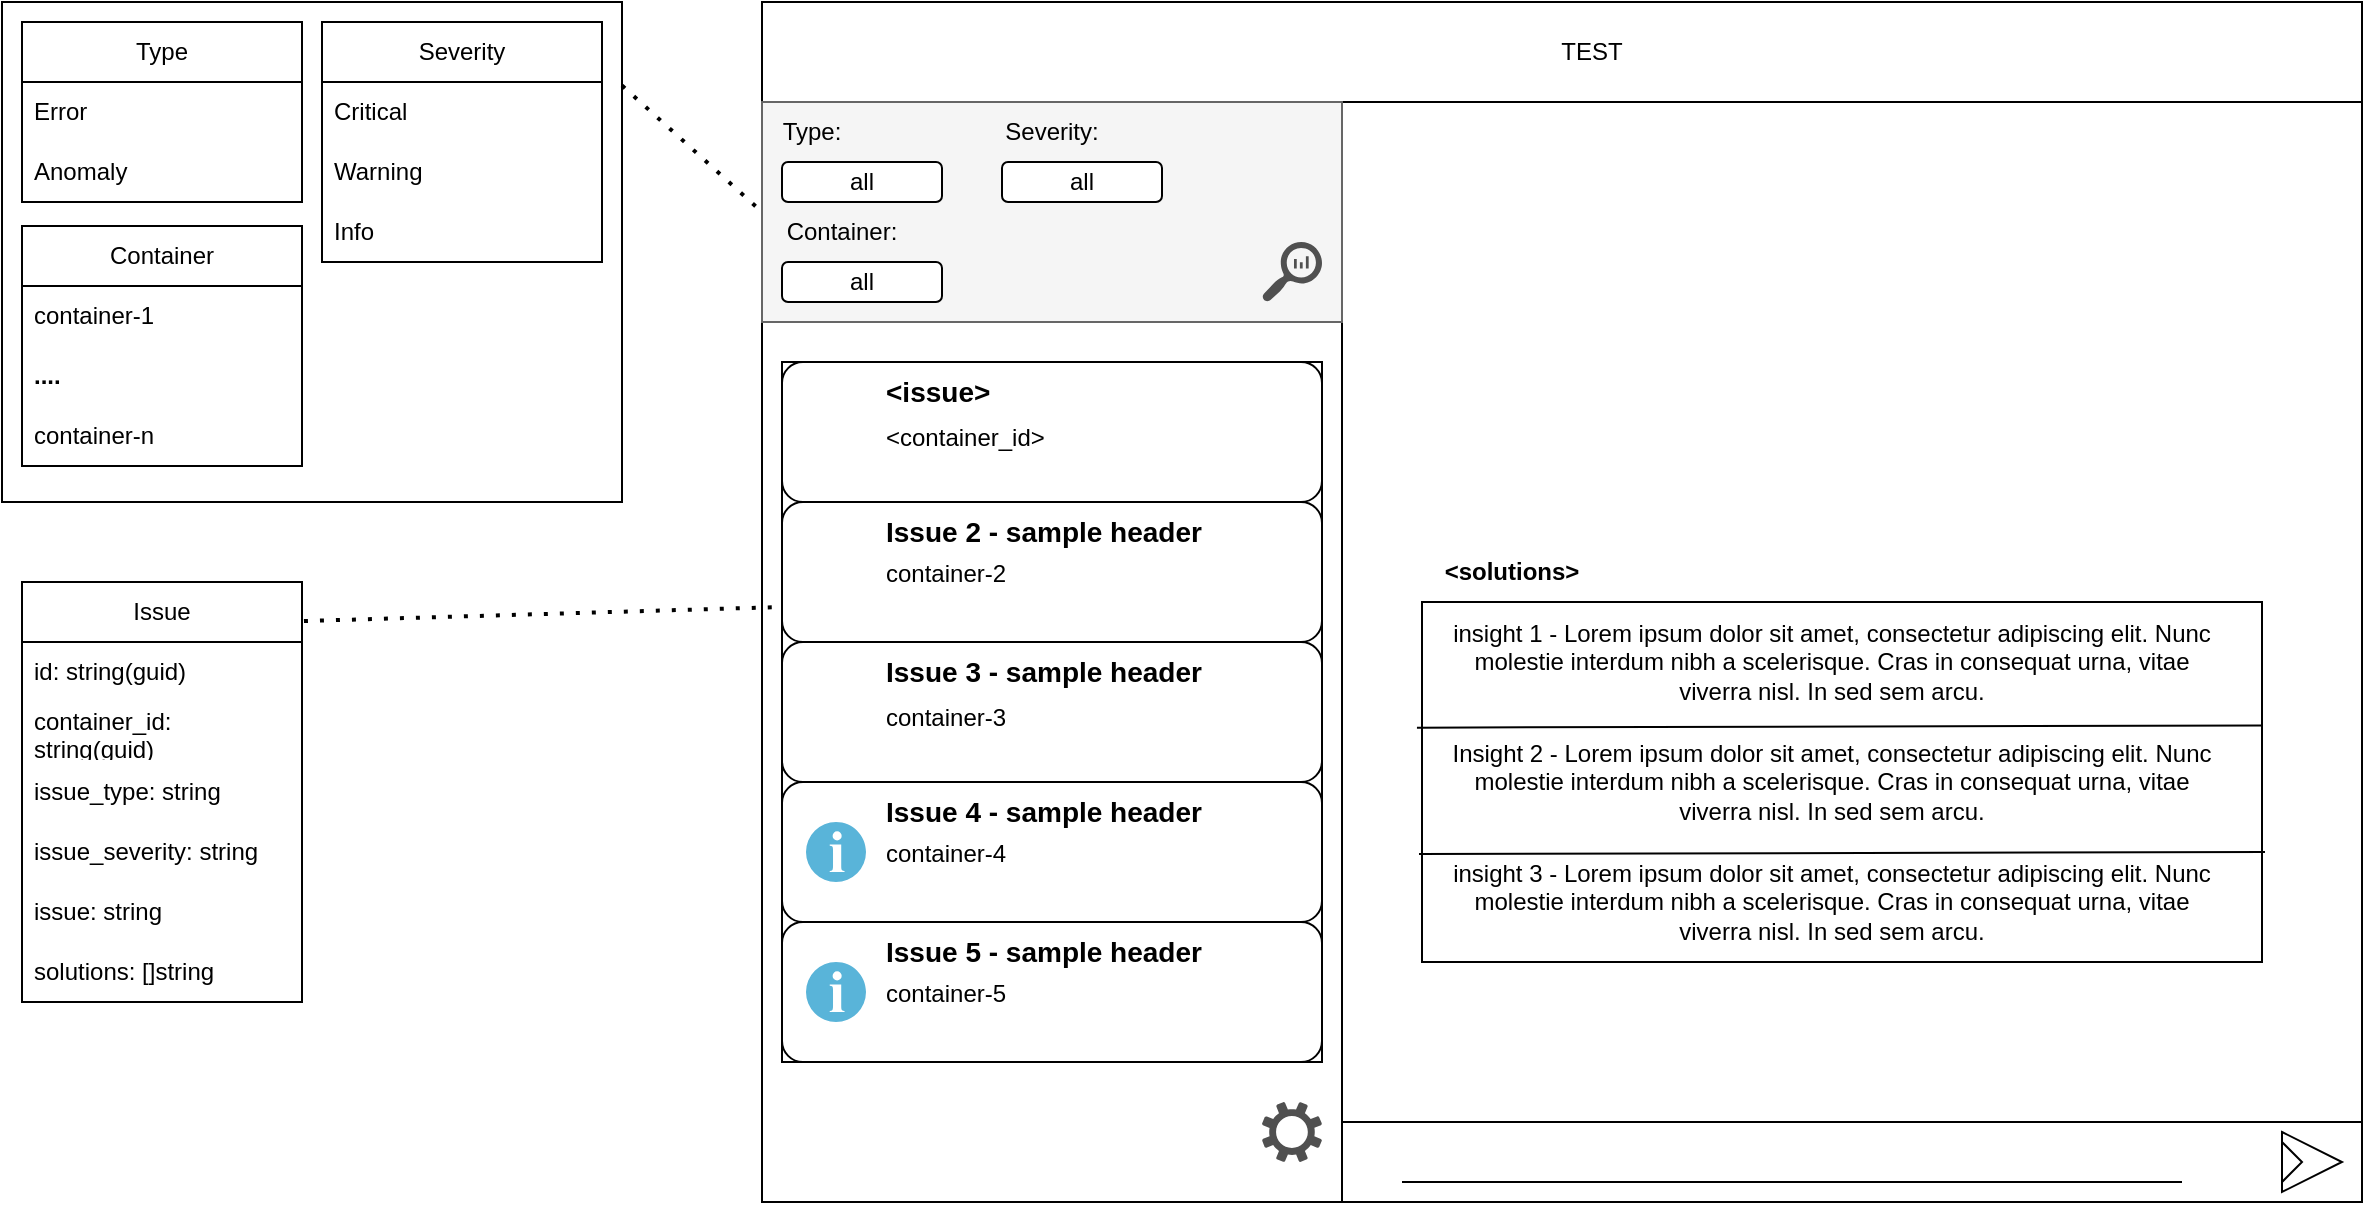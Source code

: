 <mxfile version="22.0.8" type="device">
  <diagram name="Strona-1" id="57BagvwrJGTCNAmZzF1o">
    <mxGraphModel dx="2813" dy="1304" grid="1" gridSize="10" guides="1" tooltips="1" connect="1" arrows="1" fold="1" page="1" pageScale="1" pageWidth="827" pageHeight="1169" math="0" shadow="0">
      <root>
        <mxCell id="0" />
        <mxCell id="1" parent="0" />
        <mxCell id="Q18Vzf5FBxK6tpwk7XFQ-74" value="" style="rounded=0;whiteSpace=wrap;html=1;" parent="1" vertex="1">
          <mxGeometry x="-360" y="160" width="310" height="250" as="geometry" />
        </mxCell>
        <mxCell id="Q18Vzf5FBxK6tpwk7XFQ-1" value="" style="rounded=0;whiteSpace=wrap;html=1;" parent="1" vertex="1">
          <mxGeometry x="20" y="160" width="800" height="600" as="geometry" />
        </mxCell>
        <mxCell id="Q18Vzf5FBxK6tpwk7XFQ-3" value="" style="rounded=0;whiteSpace=wrap;html=1;" parent="1" vertex="1">
          <mxGeometry x="20" y="210" width="290" height="550" as="geometry" />
        </mxCell>
        <mxCell id="Q18Vzf5FBxK6tpwk7XFQ-29" value="" style="rounded=0;whiteSpace=wrap;html=1;" parent="1" vertex="1">
          <mxGeometry x="30" y="340" width="270" height="350" as="geometry" />
        </mxCell>
        <mxCell id="Q18Vzf5FBxK6tpwk7XFQ-2" value="" style="rounded=0;whiteSpace=wrap;html=1;" parent="1" vertex="1">
          <mxGeometry x="20" y="160" width="800" height="50" as="geometry" />
        </mxCell>
        <mxCell id="Q18Vzf5FBxK6tpwk7XFQ-4" value="" style="rounded=0;whiteSpace=wrap;html=1;" parent="1" vertex="1">
          <mxGeometry x="350" y="460" width="420" height="180" as="geometry" />
        </mxCell>
        <mxCell id="Q18Vzf5FBxK6tpwk7XFQ-5" value="" style="rounded=0;whiteSpace=wrap;html=1;" parent="1" vertex="1">
          <mxGeometry x="310" y="720" width="510" height="40" as="geometry" />
        </mxCell>
        <mxCell id="Q18Vzf5FBxK6tpwk7XFQ-6" value="" style="triangle;whiteSpace=wrap;html=1;" parent="1" vertex="1">
          <mxGeometry x="780" y="725" width="30" height="30" as="geometry" />
        </mxCell>
        <mxCell id="Q18Vzf5FBxK6tpwk7XFQ-7" value="" style="triangle;whiteSpace=wrap;html=1;" parent="1" vertex="1">
          <mxGeometry x="780" y="730" width="10" height="20" as="geometry" />
        </mxCell>
        <mxCell id="Q18Vzf5FBxK6tpwk7XFQ-9" value="" style="endArrow=none;html=1;rounded=0;" parent="1" edge="1">
          <mxGeometry width="50" height="50" relative="1" as="geometry">
            <mxPoint x="340" y="750" as="sourcePoint" />
            <mxPoint x="730" y="750" as="targetPoint" />
          </mxGeometry>
        </mxCell>
        <mxCell id="Q18Vzf5FBxK6tpwk7XFQ-10" value="" style="rounded=0;whiteSpace=wrap;html=1;fillColor=#f5f5f5;strokeColor=#666666;fontColor=#333333;" parent="1" vertex="1">
          <mxGeometry x="20" y="210" width="290" height="110" as="geometry" />
        </mxCell>
        <mxCell id="Q18Vzf5FBxK6tpwk7XFQ-11" value="" style="endArrow=none;html=1;rounded=0;entryX=1.001;entryY=0.343;entryDx=0;entryDy=0;exitX=-0.006;exitY=0.349;exitDx=0;exitDy=0;exitPerimeter=0;entryPerimeter=0;" parent="1" source="Q18Vzf5FBxK6tpwk7XFQ-4" target="Q18Vzf5FBxK6tpwk7XFQ-4" edge="1">
          <mxGeometry width="50" height="50" relative="1" as="geometry">
            <mxPoint x="410" y="530" as="sourcePoint" />
            <mxPoint x="460" y="480" as="targetPoint" />
          </mxGeometry>
        </mxCell>
        <mxCell id="Q18Vzf5FBxK6tpwk7XFQ-12" value="" style="endArrow=none;html=1;rounded=0;entryX=1.001;entryY=0.343;entryDx=0;entryDy=0;exitX=-0.006;exitY=0.349;exitDx=0;exitDy=0;exitPerimeter=0;entryPerimeter=0;" parent="1" edge="1">
          <mxGeometry width="50" height="50" relative="1" as="geometry">
            <mxPoint x="348.5" y="586" as="sourcePoint" />
            <mxPoint x="771.5" y="585" as="targetPoint" />
          </mxGeometry>
        </mxCell>
        <mxCell id="Q18Vzf5FBxK6tpwk7XFQ-13" value="Type:" style="text;html=1;strokeColor=none;fillColor=none;align=center;verticalAlign=middle;whiteSpace=wrap;rounded=0;" parent="1" vertex="1">
          <mxGeometry x="20" y="210" width="50" height="30" as="geometry" />
        </mxCell>
        <mxCell id="Q18Vzf5FBxK6tpwk7XFQ-14" value="Severity:" style="text;html=1;strokeColor=none;fillColor=none;align=center;verticalAlign=middle;whiteSpace=wrap;rounded=0;" parent="1" vertex="1">
          <mxGeometry x="135" y="210" width="60" height="30" as="geometry" />
        </mxCell>
        <mxCell id="Q18Vzf5FBxK6tpwk7XFQ-15" value="all" style="rounded=1;whiteSpace=wrap;html=1;" parent="1" vertex="1">
          <mxGeometry x="30" y="240" width="80" height="20" as="geometry" />
        </mxCell>
        <mxCell id="Q18Vzf5FBxK6tpwk7XFQ-16" value="all" style="rounded=1;whiteSpace=wrap;html=1;" parent="1" vertex="1">
          <mxGeometry x="140" y="240" width="80" height="20" as="geometry" />
        </mxCell>
        <mxCell id="Q18Vzf5FBxK6tpwk7XFQ-17" value="" style="sketch=0;pointerEvents=1;shadow=0;dashed=0;html=1;strokeColor=none;labelPosition=center;verticalLabelPosition=bottom;verticalAlign=top;align=center;fillColor=#505050;shape=mxgraph.mscae.oms.log_search" parent="1" vertex="1">
          <mxGeometry x="270" y="280" width="30" height="30" as="geometry" />
        </mxCell>
        <mxCell id="Q18Vzf5FBxK6tpwk7XFQ-20" value="insight 1 -&amp;nbsp;Lorem ipsum dolor sit amet, consectetur adipiscing elit. Nunc molestie interdum nibh a scelerisque. Cras in consequat urna, vitae viverra nisl. In sed sem arcu." style="text;html=1;strokeColor=none;fillColor=none;align=center;verticalAlign=middle;whiteSpace=wrap;rounded=0;" parent="1" vertex="1">
          <mxGeometry x="360" y="470" width="390" height="40" as="geometry" />
        </mxCell>
        <mxCell id="Q18Vzf5FBxK6tpwk7XFQ-21" value="Insight 2 -&amp;nbsp;Lorem ipsum dolor sit amet, consectetur adipiscing elit. Nunc molestie interdum nibh a scelerisque. Cras in consequat urna, vitae viverra nisl. In sed sem arcu." style="text;html=1;strokeColor=none;fillColor=none;align=center;verticalAlign=middle;whiteSpace=wrap;rounded=0;" parent="1" vertex="1">
          <mxGeometry x="360" y="530" width="390" height="40" as="geometry" />
        </mxCell>
        <mxCell id="Q18Vzf5FBxK6tpwk7XFQ-22" value="insight 3 -&amp;nbsp;Lorem ipsum dolor sit amet, consectetur adipiscing elit. Nunc molestie interdum nibh a scelerisque. Cras in consequat urna, vitae viverra nisl. In sed sem arcu." style="text;html=1;strokeColor=none;fillColor=none;align=center;verticalAlign=middle;whiteSpace=wrap;rounded=0;" parent="1" vertex="1">
          <mxGeometry x="360" y="590" width="390" height="40" as="geometry" />
        </mxCell>
        <mxCell id="Q18Vzf5FBxK6tpwk7XFQ-23" value="" style="rounded=1;whiteSpace=wrap;html=1;" parent="1" vertex="1">
          <mxGeometry x="30" y="340" width="270" height="70" as="geometry" />
        </mxCell>
        <mxCell id="Q18Vzf5FBxK6tpwk7XFQ-24" value="" style="rounded=1;whiteSpace=wrap;html=1;" parent="1" vertex="1">
          <mxGeometry x="30" y="410" width="270" height="70" as="geometry" />
        </mxCell>
        <mxCell id="Q18Vzf5FBxK6tpwk7XFQ-25" value="" style="rounded=1;whiteSpace=wrap;html=1;" parent="1" vertex="1">
          <mxGeometry x="30" y="480" width="270" height="70" as="geometry" />
        </mxCell>
        <mxCell id="Q18Vzf5FBxK6tpwk7XFQ-27" value="" style="rounded=1;whiteSpace=wrap;html=1;" parent="1" vertex="1">
          <mxGeometry x="30" y="550" width="270" height="70" as="geometry" />
        </mxCell>
        <mxCell id="Q18Vzf5FBxK6tpwk7XFQ-28" value="" style="rounded=1;whiteSpace=wrap;html=1;" parent="1" vertex="1">
          <mxGeometry x="30" y="620" width="270" height="70" as="geometry" />
        </mxCell>
        <mxCell id="Q18Vzf5FBxK6tpwk7XFQ-32" value="" style="sketch=0;pointerEvents=1;shadow=0;dashed=0;html=1;strokeColor=none;labelPosition=center;verticalLabelPosition=bottom;verticalAlign=top;align=center;fillColor=#505050;shape=mxgraph.mscae.enterprise.settings" parent="1" vertex="1">
          <mxGeometry x="270" y="710" width="30" height="30" as="geometry" />
        </mxCell>
        <mxCell id="Q18Vzf5FBxK6tpwk7XFQ-33" value="Container:" style="text;html=1;strokeColor=none;fillColor=none;align=center;verticalAlign=middle;whiteSpace=wrap;rounded=0;" parent="1" vertex="1">
          <mxGeometry x="30" y="260" width="60" height="30" as="geometry" />
        </mxCell>
        <mxCell id="Q18Vzf5FBxK6tpwk7XFQ-34" value="all" style="rounded=1;whiteSpace=wrap;html=1;" parent="1" vertex="1">
          <mxGeometry x="30" y="290" width="80" height="20" as="geometry" />
        </mxCell>
        <mxCell id="Q18Vzf5FBxK6tpwk7XFQ-36" value="&lt;b&gt;&amp;lt;solutions&amp;gt;&lt;/b&gt;" style="text;html=1;strokeColor=none;fillColor=none;align=center;verticalAlign=middle;whiteSpace=wrap;rounded=0;" parent="1" vertex="1">
          <mxGeometry x="350" y="430" width="90" height="30" as="geometry" />
        </mxCell>
        <mxCell id="Q18Vzf5FBxK6tpwk7XFQ-37" value="TEST" style="text;html=1;strokeColor=none;fillColor=none;align=center;verticalAlign=middle;whiteSpace=wrap;rounded=0;" parent="1" vertex="1">
          <mxGeometry x="280" y="170" width="310" height="30" as="geometry" />
        </mxCell>
        <mxCell id="Q18Vzf5FBxK6tpwk7XFQ-39" value="&lt;span style=&quot;font-size: 14px;&quot;&gt;&lt;b&gt;&amp;lt;issue&amp;gt;&lt;/b&gt;&lt;/span&gt;" style="text;html=1;strokeColor=none;fillColor=none;align=left;verticalAlign=middle;whiteSpace=wrap;rounded=0;" parent="1" vertex="1">
          <mxGeometry x="80" y="340" width="170" height="30" as="geometry" />
        </mxCell>
        <mxCell id="Q18Vzf5FBxK6tpwk7XFQ-40" value="&lt;b&gt;&lt;font style=&quot;font-size: 14px;&quot;&gt;Issue 2 - sample header&lt;/font&gt;&lt;/b&gt;" style="text;html=1;strokeColor=none;fillColor=none;align=left;verticalAlign=middle;whiteSpace=wrap;rounded=0;" parent="1" vertex="1">
          <mxGeometry x="80" y="410" width="170" height="30" as="geometry" />
        </mxCell>
        <mxCell id="Q18Vzf5FBxK6tpwk7XFQ-41" value="&lt;b&gt;&lt;font style=&quot;font-size: 14px;&quot;&gt;Issue 3 - sample header&lt;/font&gt;&lt;/b&gt;" style="text;html=1;strokeColor=none;fillColor=none;align=left;verticalAlign=middle;whiteSpace=wrap;rounded=0;" parent="1" vertex="1">
          <mxGeometry x="80" y="480" width="170" height="30" as="geometry" />
        </mxCell>
        <mxCell id="Q18Vzf5FBxK6tpwk7XFQ-42" value="&lt;b&gt;&lt;font style=&quot;font-size: 14px;&quot;&gt;Issue 4 - sample header&lt;/font&gt;&lt;/b&gt;" style="text;html=1;strokeColor=none;fillColor=none;align=left;verticalAlign=middle;whiteSpace=wrap;rounded=0;" parent="1" vertex="1">
          <mxGeometry x="80" y="550" width="170" height="30" as="geometry" />
        </mxCell>
        <mxCell id="Q18Vzf5FBxK6tpwk7XFQ-43" value="&lt;b&gt;&lt;font style=&quot;font-size: 14px;&quot;&gt;Issue 5 - sample header&lt;/font&gt;&lt;/b&gt;" style="text;html=1;strokeColor=none;fillColor=none;align=left;verticalAlign=middle;whiteSpace=wrap;rounded=0;" parent="1" vertex="1">
          <mxGeometry x="80" y="620" width="170" height="30" as="geometry" />
        </mxCell>
        <mxCell id="Q18Vzf5FBxK6tpwk7XFQ-45" value="" style="shape=image;html=1;verticalAlign=top;verticalLabelPosition=bottom;labelBackgroundColor=#ffffff;imageAspect=0;aspect=fixed;image=https://cdn2.iconfinder.com/data/icons/crystalproject/32x32/actions/messagebox_critical.png" parent="1" vertex="1">
          <mxGeometry x="39" y="360" width="32" height="32" as="geometry" />
        </mxCell>
        <mxCell id="Q18Vzf5FBxK6tpwk7XFQ-46" value="" style="shape=image;html=1;verticalAlign=top;verticalLabelPosition=bottom;labelBackgroundColor=#ffffff;imageAspect=0;aspect=fixed;image=https://cdn2.iconfinder.com/data/icons/crystalproject/32x32/actions/messagebox_critical.png" parent="1" vertex="1">
          <mxGeometry x="39" y="428" width="32" height="32" as="geometry" />
        </mxCell>
        <mxCell id="Q18Vzf5FBxK6tpwk7XFQ-47" value="" style="shape=image;html=1;verticalAlign=top;verticalLabelPosition=bottom;labelBackgroundColor=#ffffff;imageAspect=0;aspect=fixed;image=https://cdn2.iconfinder.com/data/icons/crystalproject/32x32/actions/agt_update_critical.png" parent="1" vertex="1">
          <mxGeometry x="40" y="500" width="32" height="32" as="geometry" />
        </mxCell>
        <mxCell id="Q18Vzf5FBxK6tpwk7XFQ-48" value="" style="image;sketch=0;aspect=fixed;html=1;points=[];align=center;fontSize=12;image=img/lib/mscae/Info.svg;" parent="1" vertex="1">
          <mxGeometry x="42" y="570" width="30" height="30" as="geometry" />
        </mxCell>
        <mxCell id="Q18Vzf5FBxK6tpwk7XFQ-49" value="" style="image;sketch=0;aspect=fixed;html=1;points=[];align=center;fontSize=12;image=img/lib/mscae/Info.svg;" parent="1" vertex="1">
          <mxGeometry x="42" y="640" width="30" height="30" as="geometry" />
        </mxCell>
        <mxCell id="Q18Vzf5FBxK6tpwk7XFQ-50" value="&amp;lt;container_id&amp;gt;" style="text;html=1;strokeColor=none;fillColor=none;align=left;verticalAlign=middle;whiteSpace=wrap;rounded=0;" parent="1" vertex="1">
          <mxGeometry x="80" y="364" width="150" height="28" as="geometry" />
        </mxCell>
        <mxCell id="Q18Vzf5FBxK6tpwk7XFQ-51" value="container-2" style="text;html=1;strokeColor=none;fillColor=none;align=left;verticalAlign=middle;whiteSpace=wrap;rounded=0;" parent="1" vertex="1">
          <mxGeometry x="80" y="432" width="150" height="28" as="geometry" />
        </mxCell>
        <mxCell id="Q18Vzf5FBxK6tpwk7XFQ-52" value="container-3" style="text;html=1;strokeColor=none;fillColor=none;align=left;verticalAlign=middle;whiteSpace=wrap;rounded=0;" parent="1" vertex="1">
          <mxGeometry x="80" y="504" width="150" height="28" as="geometry" />
        </mxCell>
        <mxCell id="Q18Vzf5FBxK6tpwk7XFQ-53" value="container-4" style="text;html=1;strokeColor=none;fillColor=none;align=left;verticalAlign=middle;whiteSpace=wrap;rounded=0;" parent="1" vertex="1">
          <mxGeometry x="80" y="572" width="150" height="28" as="geometry" />
        </mxCell>
        <mxCell id="Q18Vzf5FBxK6tpwk7XFQ-54" value="container-5" style="text;html=1;strokeColor=none;fillColor=none;align=left;verticalAlign=middle;whiteSpace=wrap;rounded=0;" parent="1" vertex="1">
          <mxGeometry x="80" y="642" width="150" height="28" as="geometry" />
        </mxCell>
        <mxCell id="Q18Vzf5FBxK6tpwk7XFQ-55" value="Type" style="swimlane;fontStyle=0;childLayout=stackLayout;horizontal=1;startSize=30;horizontalStack=0;resizeParent=1;resizeParentMax=0;resizeLast=0;collapsible=1;marginBottom=0;whiteSpace=wrap;html=1;" parent="1" vertex="1">
          <mxGeometry x="-350" y="170" width="140" height="90" as="geometry" />
        </mxCell>
        <mxCell id="Q18Vzf5FBxK6tpwk7XFQ-56" value="Error" style="text;strokeColor=none;fillColor=none;align=left;verticalAlign=middle;spacingLeft=4;spacingRight=4;overflow=hidden;points=[[0,0.5],[1,0.5]];portConstraint=eastwest;rotatable=0;whiteSpace=wrap;html=1;" parent="Q18Vzf5FBxK6tpwk7XFQ-55" vertex="1">
          <mxGeometry y="30" width="140" height="30" as="geometry" />
        </mxCell>
        <mxCell id="Q18Vzf5FBxK6tpwk7XFQ-57" value="Anomaly" style="text;strokeColor=none;fillColor=none;align=left;verticalAlign=middle;spacingLeft=4;spacingRight=4;overflow=hidden;points=[[0,0.5],[1,0.5]];portConstraint=eastwest;rotatable=0;whiteSpace=wrap;html=1;" parent="Q18Vzf5FBxK6tpwk7XFQ-55" vertex="1">
          <mxGeometry y="60" width="140" height="30" as="geometry" />
        </mxCell>
        <mxCell id="Q18Vzf5FBxK6tpwk7XFQ-60" value="Severity" style="swimlane;fontStyle=0;childLayout=stackLayout;horizontal=1;startSize=30;horizontalStack=0;resizeParent=1;resizeParentMax=0;resizeLast=0;collapsible=1;marginBottom=0;whiteSpace=wrap;html=1;" parent="1" vertex="1">
          <mxGeometry x="-200" y="170" width="140" height="120" as="geometry" />
        </mxCell>
        <mxCell id="Q18Vzf5FBxK6tpwk7XFQ-61" value="Critical" style="text;strokeColor=none;fillColor=none;align=left;verticalAlign=middle;spacingLeft=4;spacingRight=4;overflow=hidden;points=[[0,0.5],[1,0.5]];portConstraint=eastwest;rotatable=0;whiteSpace=wrap;html=1;" parent="Q18Vzf5FBxK6tpwk7XFQ-60" vertex="1">
          <mxGeometry y="30" width="140" height="30" as="geometry" />
        </mxCell>
        <mxCell id="Q18Vzf5FBxK6tpwk7XFQ-62" value="Warning" style="text;strokeColor=none;fillColor=none;align=left;verticalAlign=middle;spacingLeft=4;spacingRight=4;overflow=hidden;points=[[0,0.5],[1,0.5]];portConstraint=eastwest;rotatable=0;whiteSpace=wrap;html=1;" parent="Q18Vzf5FBxK6tpwk7XFQ-60" vertex="1">
          <mxGeometry y="60" width="140" height="30" as="geometry" />
        </mxCell>
        <mxCell id="Q18Vzf5FBxK6tpwk7XFQ-63" value="Info" style="text;strokeColor=none;fillColor=none;align=left;verticalAlign=middle;spacingLeft=4;spacingRight=4;overflow=hidden;points=[[0,0.5],[1,0.5]];portConstraint=eastwest;rotatable=0;whiteSpace=wrap;html=1;" parent="Q18Vzf5FBxK6tpwk7XFQ-60" vertex="1">
          <mxGeometry y="90" width="140" height="30" as="geometry" />
        </mxCell>
        <mxCell id="Q18Vzf5FBxK6tpwk7XFQ-64" value="Container" style="swimlane;fontStyle=0;childLayout=stackLayout;horizontal=1;startSize=30;horizontalStack=0;resizeParent=1;resizeParentMax=0;resizeLast=0;collapsible=1;marginBottom=0;whiteSpace=wrap;html=1;" parent="1" vertex="1">
          <mxGeometry x="-350" y="272" width="140" height="120" as="geometry" />
        </mxCell>
        <mxCell id="Q18Vzf5FBxK6tpwk7XFQ-65" value="container-1" style="text;strokeColor=none;fillColor=none;align=left;verticalAlign=middle;spacingLeft=4;spacingRight=4;overflow=hidden;points=[[0,0.5],[1,0.5]];portConstraint=eastwest;rotatable=0;whiteSpace=wrap;html=1;" parent="Q18Vzf5FBxK6tpwk7XFQ-64" vertex="1">
          <mxGeometry y="30" width="140" height="30" as="geometry" />
        </mxCell>
        <mxCell id="Q18Vzf5FBxK6tpwk7XFQ-66" value="&lt;b&gt;....&lt;/b&gt;" style="text;strokeColor=none;fillColor=none;align=left;verticalAlign=middle;spacingLeft=4;spacingRight=4;overflow=hidden;points=[[0,0.5],[1,0.5]];portConstraint=eastwest;rotatable=0;whiteSpace=wrap;html=1;" parent="Q18Vzf5FBxK6tpwk7XFQ-64" vertex="1">
          <mxGeometry y="60" width="140" height="30" as="geometry" />
        </mxCell>
        <mxCell id="Q18Vzf5FBxK6tpwk7XFQ-67" value="container-n" style="text;strokeColor=none;fillColor=none;align=left;verticalAlign=middle;spacingLeft=4;spacingRight=4;overflow=hidden;points=[[0,0.5],[1,0.5]];portConstraint=eastwest;rotatable=0;whiteSpace=wrap;html=1;" parent="Q18Vzf5FBxK6tpwk7XFQ-64" vertex="1">
          <mxGeometry y="90" width="140" height="30" as="geometry" />
        </mxCell>
        <mxCell id="Q18Vzf5FBxK6tpwk7XFQ-68" value="Issue" style="swimlane;fontStyle=0;childLayout=stackLayout;horizontal=1;startSize=30;horizontalStack=0;resizeParent=1;resizeParentMax=0;resizeLast=0;collapsible=1;marginBottom=0;whiteSpace=wrap;html=1;" parent="1" vertex="1">
          <mxGeometry x="-350" y="450" width="140" height="210" as="geometry" />
        </mxCell>
        <mxCell id="Q18Vzf5FBxK6tpwk7XFQ-69" value="id: string(guid)" style="text;strokeColor=none;fillColor=none;align=left;verticalAlign=middle;spacingLeft=4;spacingRight=4;overflow=hidden;points=[[0,0.5],[1,0.5]];portConstraint=eastwest;rotatable=0;whiteSpace=wrap;html=1;" parent="Q18Vzf5FBxK6tpwk7XFQ-68" vertex="1">
          <mxGeometry y="30" width="140" height="30" as="geometry" />
        </mxCell>
        <mxCell id="ZuG7Azc9Y6Kjm5m3x2qS-1" value="container_id: string(guid)" style="text;strokeColor=none;fillColor=none;align=left;verticalAlign=middle;spacingLeft=4;spacingRight=4;overflow=hidden;points=[[0,0.5],[1,0.5]];portConstraint=eastwest;rotatable=0;whiteSpace=wrap;html=1;" vertex="1" parent="Q18Vzf5FBxK6tpwk7XFQ-68">
          <mxGeometry y="60" width="140" height="30" as="geometry" />
        </mxCell>
        <mxCell id="Q18Vzf5FBxK6tpwk7XFQ-70" value="issue_type: string" style="text;strokeColor=none;fillColor=none;align=left;verticalAlign=middle;spacingLeft=4;spacingRight=4;overflow=hidden;points=[[0,0.5],[1,0.5]];portConstraint=eastwest;rotatable=0;whiteSpace=wrap;html=1;" parent="Q18Vzf5FBxK6tpwk7XFQ-68" vertex="1">
          <mxGeometry y="90" width="140" height="30" as="geometry" />
        </mxCell>
        <mxCell id="Q18Vzf5FBxK6tpwk7XFQ-76" value="issue_severity: string" style="text;strokeColor=none;fillColor=none;align=left;verticalAlign=middle;spacingLeft=4;spacingRight=4;overflow=hidden;points=[[0,0.5],[1,0.5]];portConstraint=eastwest;rotatable=0;whiteSpace=wrap;html=1;" parent="Q18Vzf5FBxK6tpwk7XFQ-68" vertex="1">
          <mxGeometry y="120" width="140" height="30" as="geometry" />
        </mxCell>
        <mxCell id="Q18Vzf5FBxK6tpwk7XFQ-79" value="issue: string" style="text;strokeColor=none;fillColor=none;align=left;verticalAlign=middle;spacingLeft=4;spacingRight=4;overflow=hidden;points=[[0,0.5],[1,0.5]];portConstraint=eastwest;rotatable=0;whiteSpace=wrap;html=1;" parent="Q18Vzf5FBxK6tpwk7XFQ-68" vertex="1">
          <mxGeometry y="150" width="140" height="30" as="geometry" />
        </mxCell>
        <mxCell id="Q18Vzf5FBxK6tpwk7XFQ-80" value="solutions: []string" style="text;strokeColor=none;fillColor=none;align=left;verticalAlign=middle;spacingLeft=4;spacingRight=4;overflow=hidden;points=[[0,0.5],[1,0.5]];portConstraint=eastwest;rotatable=0;whiteSpace=wrap;html=1;" parent="Q18Vzf5FBxK6tpwk7XFQ-68" vertex="1">
          <mxGeometry y="180" width="140" height="30" as="geometry" />
        </mxCell>
        <mxCell id="Q18Vzf5FBxK6tpwk7XFQ-73" value="" style="endArrow=none;dashed=1;html=1;dashPattern=1 3;strokeWidth=2;rounded=0;exitX=1.007;exitY=0.093;exitDx=0;exitDy=0;exitPerimeter=0;entryX=0;entryY=0.75;entryDx=0;entryDy=0;" parent="1" source="Q18Vzf5FBxK6tpwk7XFQ-68" target="Q18Vzf5FBxK6tpwk7XFQ-24" edge="1">
          <mxGeometry width="50" height="50" relative="1" as="geometry">
            <mxPoint x="180" y="520" as="sourcePoint" />
            <mxPoint x="230" y="470" as="targetPoint" />
          </mxGeometry>
        </mxCell>
        <mxCell id="Q18Vzf5FBxK6tpwk7XFQ-75" value="" style="endArrow=none;dashed=1;html=1;dashPattern=1 3;strokeWidth=2;rounded=0;entryX=0;entryY=0.5;entryDx=0;entryDy=0;exitX=1;exitY=0.167;exitDx=0;exitDy=0;exitPerimeter=0;" parent="1" source="Q18Vzf5FBxK6tpwk7XFQ-74" target="Q18Vzf5FBxK6tpwk7XFQ-10" edge="1">
          <mxGeometry width="50" height="50" relative="1" as="geometry">
            <mxPoint x="180" y="460" as="sourcePoint" />
            <mxPoint x="230" y="410" as="targetPoint" />
          </mxGeometry>
        </mxCell>
      </root>
    </mxGraphModel>
  </diagram>
</mxfile>
